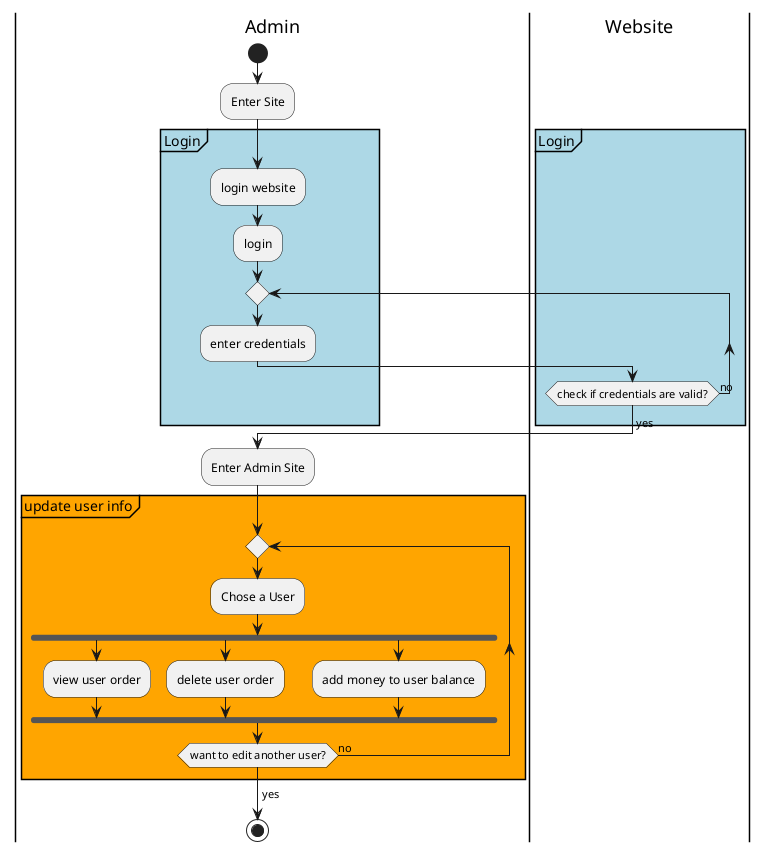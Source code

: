 @startuml
'https://plantuml.com/activity-diagram-beta
|Admin|
start
:Enter Site;
partition #lightBlue Login {
:login website;
:login;
repeat
:enter credentials;
|Website|
repeat while (check if credentials are valid?) is (no)
->yes;
}
|Admin|
:Enter Admin Site;
partition #Orange update user info {
repeat
:Chose a User;
fork
:view user order;
fork again
:delete user order;
fork again
:add money to user balance;
end fork
repeat while (want to edit another user?) is (no)
-> yes;
}
stop

@enduml
